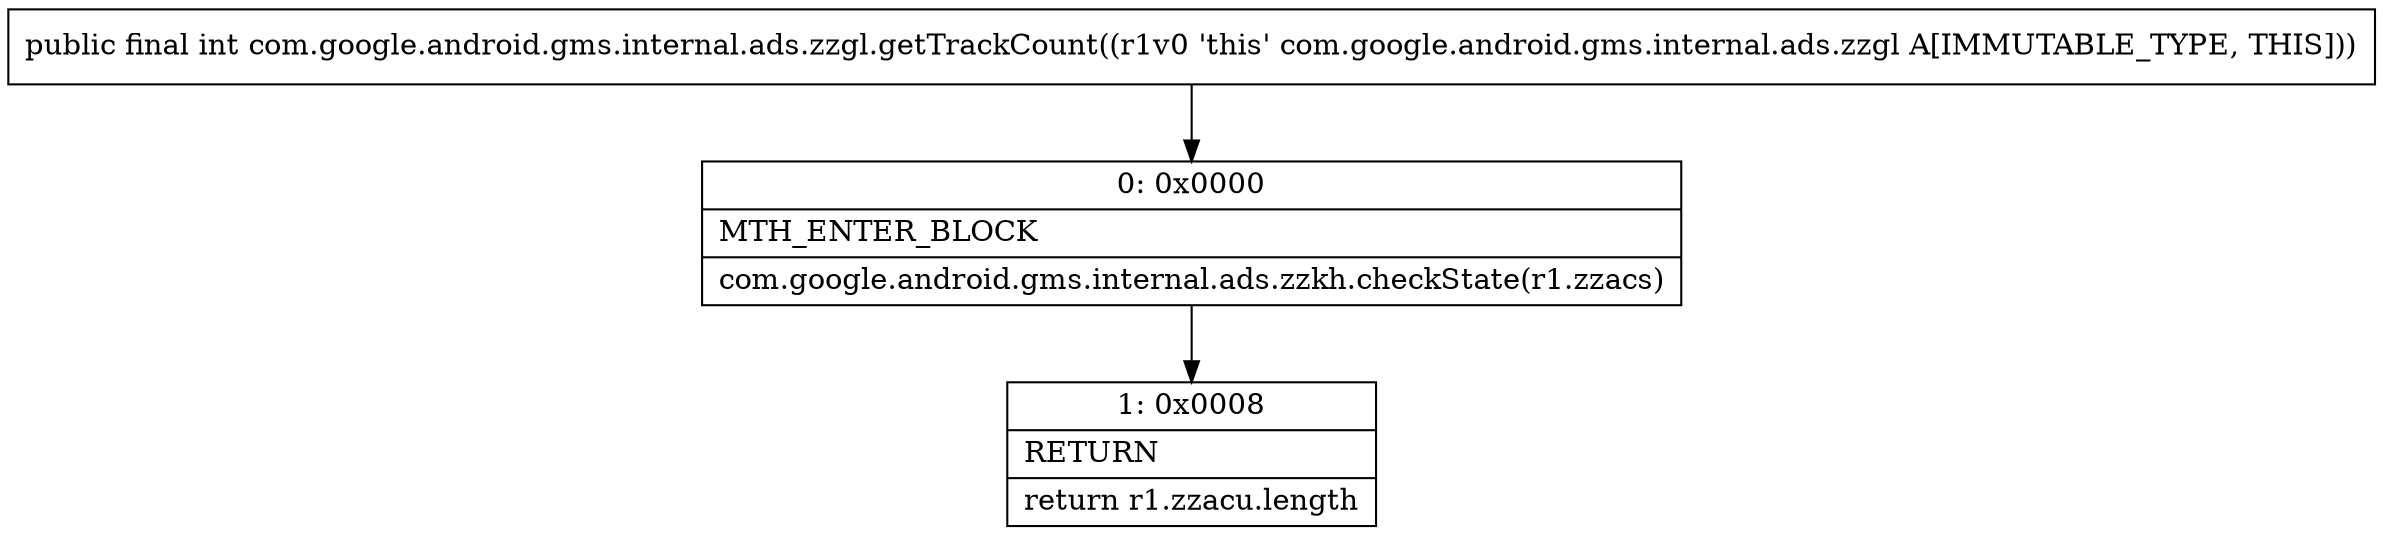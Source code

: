 digraph "CFG forcom.google.android.gms.internal.ads.zzgl.getTrackCount()I" {
Node_0 [shape=record,label="{0\:\ 0x0000|MTH_ENTER_BLOCK\l|com.google.android.gms.internal.ads.zzkh.checkState(r1.zzacs)\l}"];
Node_1 [shape=record,label="{1\:\ 0x0008|RETURN\l|return r1.zzacu.length\l}"];
MethodNode[shape=record,label="{public final int com.google.android.gms.internal.ads.zzgl.getTrackCount((r1v0 'this' com.google.android.gms.internal.ads.zzgl A[IMMUTABLE_TYPE, THIS])) }"];
MethodNode -> Node_0;
Node_0 -> Node_1;
}

